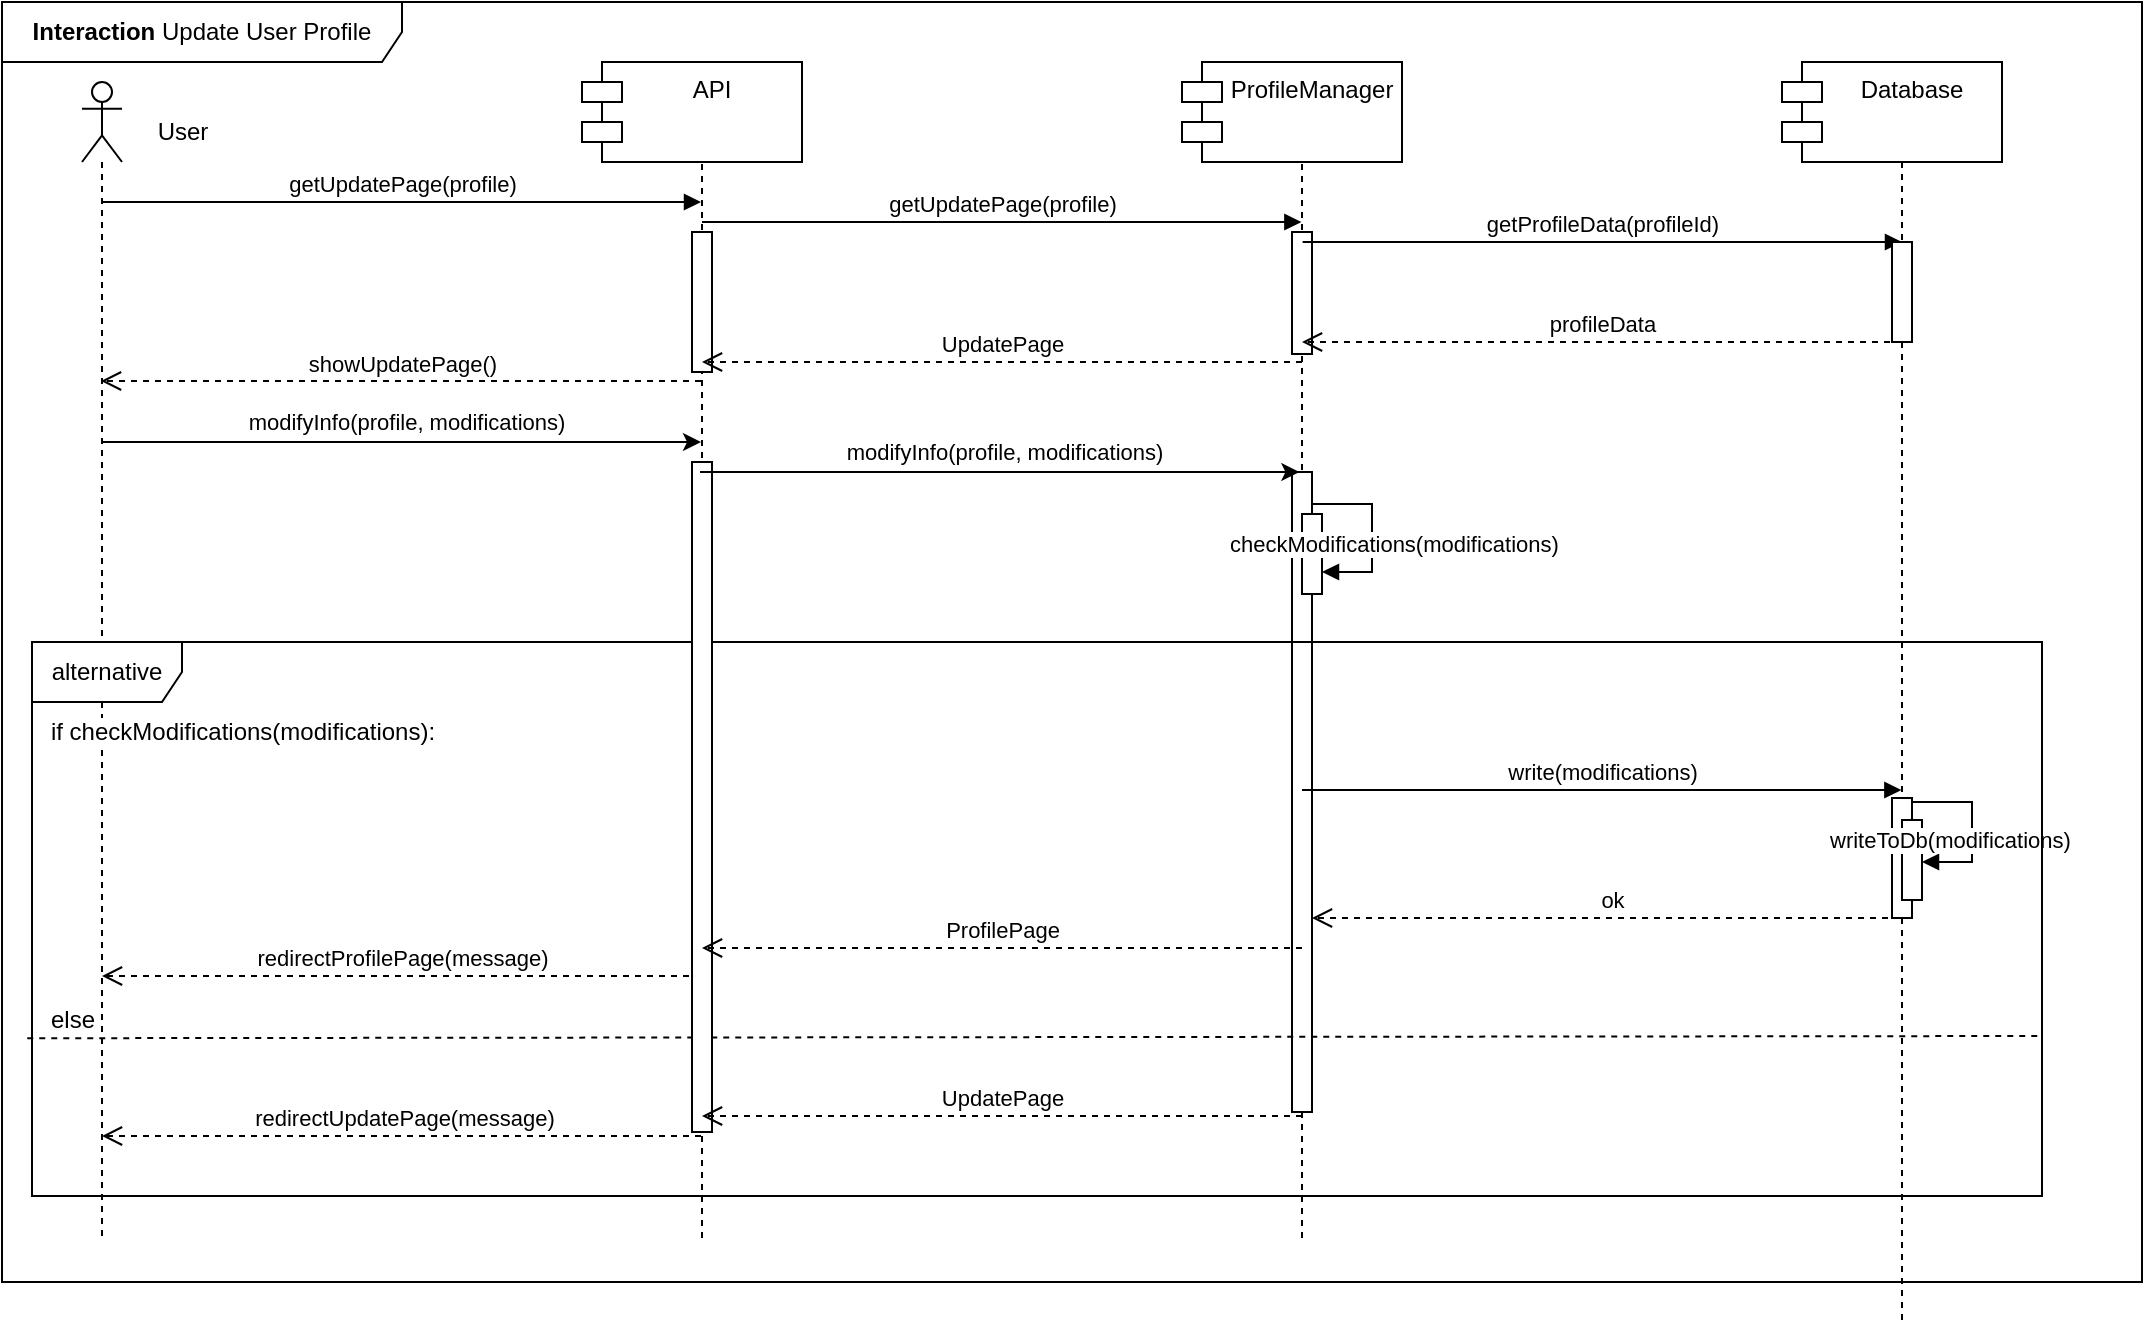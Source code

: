 <mxfile version="25.0.3">
  <diagram name="Page-1" id="2YBvvXClWsGukQMizWep">
    <mxGraphModel dx="1207" dy="813" grid="1" gridSize="10" guides="1" tooltips="1" connect="1" arrows="1" fold="1" page="1" pageScale="1" pageWidth="850" pageHeight="1100" math="0" shadow="0">
      <root>
        <mxCell id="0" />
        <mxCell id="1" parent="0" />
        <mxCell id="ffatxs2bBRcSduYKkCn5-13" value="" style="shape=umlLifeline;perimeter=lifelinePerimeter;whiteSpace=wrap;html=1;container=1;dropTarget=0;collapsible=0;recursiveResize=0;outlineConnect=0;portConstraint=eastwest;newEdgeStyle={&quot;curved&quot;:0,&quot;rounded&quot;:0};participant=umlControl;" parent="1" vertex="1">
          <mxGeometry x="1090" y="380" width="40" height="620" as="geometry" />
        </mxCell>
        <mxCell id="t6BXGtu0sPSRJqP68uwL-4" value="" style="html=1;points=[[0,0,0,0,5],[0,1,0,0,-5],[1,0,0,0,5],[1,1,0,0,-5]];perimeter=orthogonalPerimeter;outlineConnect=0;targetShapes=umlLifeline;portConstraint=eastwest;newEdgeStyle={&quot;curved&quot;:0,&quot;rounded&quot;:0};" vertex="1" parent="ffatxs2bBRcSduYKkCn5-13">
          <mxGeometry x="15" y="358" width="10" height="60" as="geometry" />
        </mxCell>
        <mxCell id="1ZKG4CmkqfWAM7Gi57S6-21" value="" style="html=1;points=[[0,0,0,0,5],[0,1,0,0,-5],[1,0,0,0,5],[1,1,0,0,-5]];perimeter=orthogonalPerimeter;outlineConnect=0;targetShapes=umlLifeline;portConstraint=eastwest;newEdgeStyle={&quot;curved&quot;:0,&quot;rounded&quot;:0};" parent="ffatxs2bBRcSduYKkCn5-13" vertex="1">
          <mxGeometry x="20" y="369" width="10" height="40" as="geometry" />
        </mxCell>
        <mxCell id="dPNw0MePi0ac8ZlQJu02-2" value="writeToDb(modifications)" style="html=1;align=left;spacingLeft=2;endArrow=block;rounded=0;edgeStyle=orthogonalEdgeStyle;curved=0;rounded=0;" parent="ffatxs2bBRcSduYKkCn5-13" edge="1">
          <mxGeometry x="-1" y="-49" relative="1" as="geometry">
            <mxPoint x="25" y="360.03" as="sourcePoint" />
            <Array as="points">
              <mxPoint x="55" y="390.03" />
            </Array>
            <mxPoint x="30" y="390" as="targetPoint" />
            <mxPoint x="-45" y="-30" as="offset" />
          </mxGeometry>
        </mxCell>
        <mxCell id="1ZKG4CmkqfWAM7Gi57S6-19" value="redirectProfilePage(message)" style="html=1;verticalAlign=bottom;endArrow=open;dashed=1;endSize=8;curved=0;rounded=0;" parent="1" edge="1">
          <mxGeometry x="-0.002" relative="1" as="geometry">
            <mxPoint x="509.5" y="827" as="sourcePoint" />
            <mxPoint x="210" y="827" as="targetPoint" />
            <Array as="points">
              <mxPoint x="450" y="827" />
              <mxPoint x="390" y="827" />
              <mxPoint x="330" y="827" />
              <mxPoint x="300" y="827" />
            </Array>
            <mxPoint as="offset" />
          </mxGeometry>
        </mxCell>
        <mxCell id="1ZKG4CmkqfWAM7Gi57S6-6" value="&lt;b&gt;Interaction&lt;/b&gt; Update User Profile" style="shape=umlFrame;whiteSpace=wrap;html=1;pointerEvents=0;width=200;height=30;" parent="1" vertex="1">
          <mxGeometry x="160" y="340" width="1070" height="640" as="geometry" />
        </mxCell>
        <mxCell id="1ZKG4CmkqfWAM7Gi57S6-11" value="S&amp;amp;C" style="shape=umlLifeline;perimeter=lifelinePerimeter;whiteSpace=wrap;html=1;container=1;dropTarget=0;collapsible=0;recursiveResize=0;outlineConnect=0;portConstraint=eastwest;newEdgeStyle={&quot;curved&quot;:0,&quot;rounded&quot;:0};" parent="1" vertex="1">
          <mxGeometry x="760" y="375" width="100" height="585" as="geometry" />
        </mxCell>
        <mxCell id="ymWepqPld3naHtEsWhe9-1" value="" style="html=1;points=[[0,0,0,0,5],[0,1,0,0,-5],[1,0,0,0,5],[1,1,0,0,-5]];perimeter=orthogonalPerimeter;outlineConnect=0;targetShapes=umlLifeline;portConstraint=eastwest;newEdgeStyle={&quot;curved&quot;:0,&quot;rounded&quot;:0};" parent="1ZKG4CmkqfWAM7Gi57S6-11" vertex="1">
          <mxGeometry x="45" y="80" width="10" height="61" as="geometry" />
        </mxCell>
        <mxCell id="4LtvWV7dufNh1m0u4uJH-1" value="" style="html=1;points=[[0,0,0,0,5],[0,1,0,0,-5],[1,0,0,0,5],[1,1,0,0,-5]];perimeter=orthogonalPerimeter;outlineConnect=0;targetShapes=umlLifeline;portConstraint=eastwest;newEdgeStyle={&quot;curved&quot;:0,&quot;rounded&quot;:0};" parent="1ZKG4CmkqfWAM7Gi57S6-11" vertex="1">
          <mxGeometry x="45" y="200" width="10" height="320" as="geometry" />
        </mxCell>
        <mxCell id="dPNw0MePi0ac8ZlQJu02-3" value="" style="html=1;points=[[0,0,0,0,5],[0,1,0,0,-5],[1,0,0,0,5],[1,1,0,0,-5]];perimeter=orthogonalPerimeter;outlineConnect=0;targetShapes=umlLifeline;portConstraint=eastwest;newEdgeStyle={&quot;curved&quot;:0,&quot;rounded&quot;:0};" parent="1ZKG4CmkqfWAM7Gi57S6-11" vertex="1">
          <mxGeometry x="50" y="221" width="10" height="40" as="geometry" />
        </mxCell>
        <mxCell id="dPNw0MePi0ac8ZlQJu02-4" value="checkModifications(modifications)" style="html=1;align=left;spacingLeft=2;endArrow=block;rounded=0;edgeStyle=orthogonalEdgeStyle;curved=0;rounded=0;" parent="1ZKG4CmkqfWAM7Gi57S6-11" edge="1">
          <mxGeometry x="-1" y="48" relative="1" as="geometry">
            <mxPoint x="55" y="220.03" as="sourcePoint" />
            <Array as="points">
              <mxPoint x="55" y="216" />
              <mxPoint x="85" y="216" />
              <mxPoint x="85" y="250" />
            </Array>
            <mxPoint x="60" y="250" as="targetPoint" />
            <mxPoint x="3" y="16" as="offset" />
          </mxGeometry>
        </mxCell>
        <mxCell id="1ZKG4CmkqfWAM7Gi57S6-17" style="edgeStyle=orthogonalEdgeStyle;rounded=0;orthogonalLoop=1;jettySize=auto;html=1;curved=0;" parent="1" edge="1">
          <mxGeometry relative="1" as="geometry">
            <mxPoint x="209.81" y="560.0" as="sourcePoint" />
            <mxPoint x="509.5" y="560.0" as="targetPoint" />
          </mxGeometry>
        </mxCell>
        <mxCell id="1ZKG4CmkqfWAM7Gi57S6-18" value="modifyInfo(profile, modifications)" style="edgeLabel;html=1;align=center;verticalAlign=middle;resizable=0;points=[];" parent="1ZKG4CmkqfWAM7Gi57S6-17" vertex="1" connectable="0">
          <mxGeometry x="0.013" y="1" relative="1" as="geometry">
            <mxPoint y="-9" as="offset" />
          </mxGeometry>
        </mxCell>
        <mxCell id="1ZKG4CmkqfWAM7Gi57S6-13" value="" style="shape=umlLifeline;perimeter=lifelinePerimeter;whiteSpace=wrap;html=1;container=1;dropTarget=0;collapsible=0;recursiveResize=0;outlineConnect=0;portConstraint=eastwest;newEdgeStyle={&quot;curved&quot;:0,&quot;rounded&quot;:0};participant=umlActor;size=40;" parent="1" vertex="1">
          <mxGeometry x="200" y="380" width="20" height="580" as="geometry" />
        </mxCell>
        <mxCell id="1ZKG4CmkqfWAM7Gi57S6-14" value="User" style="text;html=1;align=center;verticalAlign=middle;resizable=0;points=[];autosize=1;strokeColor=none;fillColor=none;" parent="1" vertex="1">
          <mxGeometry x="225" y="390" width="50" height="30" as="geometry" />
        </mxCell>
        <mxCell id="1ZKG4CmkqfWAM7Gi57S6-16" value="showUpdatePage()" style="html=1;verticalAlign=bottom;endArrow=open;dashed=1;endSize=8;curved=0;rounded=0;" parent="1" edge="1">
          <mxGeometry x="-0.002" relative="1" as="geometry">
            <mxPoint x="509.5" y="529.5" as="sourcePoint" />
            <mxPoint x="209.5" y="529.5" as="targetPoint" />
            <Array as="points">
              <mxPoint x="390" y="529.5" />
            </Array>
            <mxPoint as="offset" />
          </mxGeometry>
        </mxCell>
        <mxCell id="1ZKG4CmkqfWAM7Gi57S6-23" value="alternative" style="shape=umlFrame;whiteSpace=wrap;html=1;pointerEvents=0;width=75;height=30;" parent="1" vertex="1">
          <mxGeometry x="175" y="660" width="1005" height="277" as="geometry" />
        </mxCell>
        <mxCell id="1ZKG4CmkqfWAM7Gi57S6-24" value="if checkModifications(modifications):" style="text;html=1;align=center;verticalAlign=middle;resizable=0;points=[];autosize=1;strokeColor=none;fillColor=none;labelBackgroundColor=default;" parent="1" vertex="1">
          <mxGeometry x="170" y="690" width="220" height="30" as="geometry" />
        </mxCell>
        <mxCell id="1ZKG4CmkqfWAM7Gi57S6-25" value="" style="endArrow=none;dashed=1;html=1;rounded=0;exitX=-0.002;exitY=0.603;exitDx=0;exitDy=0;exitPerimeter=0;" parent="1" edge="1">
          <mxGeometry width="50" height="50" relative="1" as="geometry">
            <mxPoint x="172.63" y="858.12" as="sourcePoint" />
            <mxPoint x="1180" y="857" as="targetPoint" />
            <Array as="points" />
          </mxGeometry>
        </mxCell>
        <mxCell id="1ZKG4CmkqfWAM7Gi57S6-26" value="&lt;span style=&quot;background-color: rgb(255, 255, 255);&quot;&gt;else&lt;/span&gt;" style="text;html=1;align=center;verticalAlign=middle;resizable=0;points=[];autosize=1;strokeColor=none;fillColor=none;" parent="1" vertex="1">
          <mxGeometry x="170" y="834" width="50" height="30" as="geometry" />
        </mxCell>
        <mxCell id="1ZKG4CmkqfWAM7Gi57S6-27" value="redirectUpdatePage(message)" style="html=1;verticalAlign=bottom;endArrow=open;dashed=1;endSize=8;curved=0;rounded=0;" parent="1" edge="1">
          <mxGeometry x="-0.005" relative="1" as="geometry">
            <mxPoint x="509.5" y="907" as="sourcePoint" />
            <mxPoint x="210" y="907" as="targetPoint" />
            <Array as="points">
              <mxPoint x="450" y="907" />
              <mxPoint x="390" y="907" />
              <mxPoint x="330" y="907" />
              <mxPoint x="300" y="907" />
            </Array>
            <mxPoint as="offset" />
          </mxGeometry>
        </mxCell>
        <mxCell id="aM9ryv3xv72pqoxQDRHE-7" value="getUpdatePage(profile)" style="html=1;verticalAlign=bottom;endArrow=block;edgeStyle=elbowEdgeStyle;elbow=vertical;curved=0;rounded=0;" parent="1" edge="1">
          <mxGeometry x="0.002" relative="1" as="geometry">
            <mxPoint x="209.81" y="440.0" as="sourcePoint" />
            <Array as="points">
              <mxPoint x="400" y="440" />
              <mxPoint x="365" y="410" />
            </Array>
            <mxPoint x="509.5" y="440.0" as="targetPoint" />
            <mxPoint as="offset" />
          </mxGeometry>
        </mxCell>
        <mxCell id="ffatxs2bBRcSduYKkCn5-3" value="API" style="shape=umlLifeline;perimeter=lifelinePerimeter;whiteSpace=wrap;html=1;container=1;dropTarget=0;collapsible=0;recursiveResize=0;outlineConnect=0;portConstraint=eastwest;newEdgeStyle={&quot;curved&quot;:0,&quot;rounded&quot;:0};" parent="1" vertex="1">
          <mxGeometry x="460" y="375" width="100" height="585" as="geometry" />
        </mxCell>
        <mxCell id="ffatxs2bBRcSduYKkCn5-15" value="" style="html=1;points=[[0,0,0,0,5],[0,1,0,0,-5],[1,0,0,0,5],[1,1,0,0,-5]];perimeter=orthogonalPerimeter;outlineConnect=0;targetShapes=umlLifeline;portConstraint=eastwest;newEdgeStyle={&quot;curved&quot;:0,&quot;rounded&quot;:0};" parent="ffatxs2bBRcSduYKkCn5-3" vertex="1">
          <mxGeometry x="45" y="80" width="10" height="70" as="geometry" />
        </mxCell>
        <mxCell id="ffatxs2bBRcSduYKkCn5-25" value="" style="html=1;points=[[0,0,0,0,5],[0,1,0,0,-5],[1,0,0,0,5],[1,1,0,0,-5]];perimeter=orthogonalPerimeter;outlineConnect=0;targetShapes=umlLifeline;portConstraint=eastwest;newEdgeStyle={&quot;curved&quot;:0,&quot;rounded&quot;:0};" parent="ffatxs2bBRcSduYKkCn5-3" vertex="1">
          <mxGeometry x="45" y="195" width="10" height="335" as="geometry" />
        </mxCell>
        <mxCell id="ffatxs2bBRcSduYKkCn5-4" value="getUpdatePage(profile)" style="html=1;verticalAlign=bottom;endArrow=block;edgeStyle=elbowEdgeStyle;elbow=vertical;curved=0;rounded=0;" parent="1" edge="1">
          <mxGeometry x="0.001" relative="1" as="geometry">
            <mxPoint x="510.0" y="450.0" as="sourcePoint" />
            <Array as="points">
              <mxPoint x="700.19" y="450" />
              <mxPoint x="665.19" y="420" />
            </Array>
            <mxPoint x="809.69" y="450.0" as="targetPoint" />
            <mxPoint as="offset" />
          </mxGeometry>
        </mxCell>
        <mxCell id="ffatxs2bBRcSduYKkCn5-5" value="UpdatePage" style="html=1;verticalAlign=bottom;endArrow=open;dashed=1;endSize=8;curved=0;rounded=0;" parent="1" edge="1">
          <mxGeometry relative="1" as="geometry">
            <mxPoint x="810" y="520" as="sourcePoint" />
            <mxPoint x="510" y="520" as="targetPoint" />
            <Array as="points" />
            <mxPoint as="offset" />
          </mxGeometry>
        </mxCell>
        <mxCell id="ffatxs2bBRcSduYKkCn5-6" value="API" style="shape=module;align=left;spacingLeft=20;align=center;verticalAlign=top;whiteSpace=wrap;html=1;" parent="1" vertex="1">
          <mxGeometry x="450" y="370" width="110" height="50" as="geometry" />
        </mxCell>
        <mxCell id="ffatxs2bBRcSduYKkCn5-7" value="ProfileManager" style="shape=module;align=left;spacingLeft=20;align=center;verticalAlign=top;whiteSpace=wrap;html=1;" parent="1" vertex="1">
          <mxGeometry x="750" y="370" width="110" height="50" as="geometry" />
        </mxCell>
        <mxCell id="ffatxs2bBRcSduYKkCn5-8" value="Database" style="shape=module;align=left;spacingLeft=20;align=center;verticalAlign=top;whiteSpace=wrap;html=1;" parent="1" vertex="1">
          <mxGeometry x="1050" y="370" width="110" height="50" as="geometry" />
        </mxCell>
        <mxCell id="ffatxs2bBRcSduYKkCn5-9" value="getProfileData(profileId)" style="html=1;verticalAlign=bottom;endArrow=block;edgeStyle=elbowEdgeStyle;elbow=vertical;curved=0;rounded=0;" parent="1" edge="1">
          <mxGeometry x="0.002" relative="1" as="geometry">
            <mxPoint x="810.31" y="460.0" as="sourcePoint" />
            <Array as="points">
              <mxPoint x="1000.5" y="460" />
              <mxPoint x="965.5" y="430" />
            </Array>
            <mxPoint x="1110" y="460.0" as="targetPoint" />
            <mxPoint as="offset" />
          </mxGeometry>
        </mxCell>
        <mxCell id="ffatxs2bBRcSduYKkCn5-16" style="edgeStyle=orthogonalEdgeStyle;rounded=0;orthogonalLoop=1;jettySize=auto;html=1;curved=0;" parent="1" edge="1">
          <mxGeometry relative="1" as="geometry">
            <mxPoint x="509.0" y="575.0" as="sourcePoint" />
            <mxPoint x="808.69" y="575.0" as="targetPoint" />
          </mxGeometry>
        </mxCell>
        <mxCell id="ffatxs2bBRcSduYKkCn5-17" value="modifyInfo(profile, modifications)" style="edgeLabel;html=1;align=center;verticalAlign=middle;resizable=0;points=[];" parent="ffatxs2bBRcSduYKkCn5-16" vertex="1" connectable="0">
          <mxGeometry x="0.013" y="1" relative="1" as="geometry">
            <mxPoint y="-9" as="offset" />
          </mxGeometry>
        </mxCell>
        <mxCell id="ffatxs2bBRcSduYKkCn5-20" value="write(modifications)" style="html=1;verticalAlign=bottom;endArrow=block;edgeStyle=elbowEdgeStyle;elbow=vertical;curved=0;rounded=0;" parent="1" edge="1">
          <mxGeometry x="0.001" relative="1" as="geometry">
            <mxPoint x="810.0" y="734.0" as="sourcePoint" />
            <Array as="points">
              <mxPoint x="1000.19" y="734" />
              <mxPoint x="965.19" y="704" />
            </Array>
            <mxPoint x="1109.69" y="734.0" as="targetPoint" />
            <mxPoint as="offset" />
          </mxGeometry>
        </mxCell>
        <mxCell id="ffatxs2bBRcSduYKkCn5-22" value="ProfilePage" style="html=1;verticalAlign=bottom;endArrow=open;dashed=1;endSize=8;curved=0;rounded=0;" parent="1" edge="1">
          <mxGeometry relative="1" as="geometry">
            <mxPoint x="810" y="813" as="sourcePoint" />
            <mxPoint x="510" y="813" as="targetPoint" />
            <Array as="points" />
            <mxPoint as="offset" />
          </mxGeometry>
        </mxCell>
        <mxCell id="ffatxs2bBRcSduYKkCn5-24" value="UpdatePage" style="html=1;verticalAlign=bottom;endArrow=open;dashed=1;endSize=8;curved=0;rounded=0;" parent="1" edge="1">
          <mxGeometry relative="1" as="geometry">
            <mxPoint x="810" y="897" as="sourcePoint" />
            <mxPoint x="510" y="897" as="targetPoint" />
            <Array as="points" />
            <mxPoint as="offset" />
          </mxGeometry>
        </mxCell>
        <mxCell id="t6BXGtu0sPSRJqP68uwL-1" value="profileData" style="html=1;verticalAlign=bottom;endArrow=open;dashed=1;endSize=8;curved=0;rounded=0;" edge="1" parent="1">
          <mxGeometry relative="1" as="geometry">
            <mxPoint x="1110" y="510" as="sourcePoint" />
            <mxPoint x="810" y="510" as="targetPoint" />
            <Array as="points" />
            <mxPoint as="offset" />
          </mxGeometry>
        </mxCell>
        <mxCell id="t6BXGtu0sPSRJqP68uwL-3" value="" style="html=1;points=[[0,0,0,0,5],[0,1,0,0,-5],[1,0,0,0,5],[1,1,0,0,-5]];perimeter=orthogonalPerimeter;outlineConnect=0;targetShapes=umlLifeline;portConstraint=eastwest;newEdgeStyle={&quot;curved&quot;:0,&quot;rounded&quot;:0};" vertex="1" parent="1">
          <mxGeometry x="1105" y="460" width="10" height="50" as="geometry" />
        </mxCell>
        <mxCell id="t6BXGtu0sPSRJqP68uwL-5" value="ok" style="html=1;verticalAlign=bottom;endArrow=open;dashed=1;endSize=8;curved=0;rounded=0;" edge="1" parent="1">
          <mxGeometry relative="1" as="geometry">
            <mxPoint x="1115" y="798" as="sourcePoint" />
            <mxPoint x="815" y="798" as="targetPoint" />
            <Array as="points" />
            <mxPoint as="offset" />
          </mxGeometry>
        </mxCell>
      </root>
    </mxGraphModel>
  </diagram>
</mxfile>
